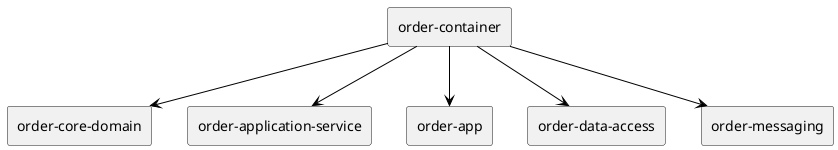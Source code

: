 @startuml
skinparam defaultTextAlignment center
skinparam rectangle {
  BackgroundColor<<optional>> beige
  BackgroundColor<<test>> lightGreen
  BackgroundColor<<runtime>> lightBlue
  BackgroundColor<<provided>> lightGray
}
rectangle "order-container" as com_food_order_order_container_jar
rectangle "order-core-domain" as com_food_order_order_core_domain_jar
rectangle "order-application-service" as com_food_order_order_application_service_jar
rectangle "order-app" as com_food_order_order_app_jar
rectangle "order-data-access" as com_food_order_order_data_access_jar
rectangle "order-messaging" as com_food_order_order_messaging_jar
com_food_order_order_container_jar -[#000000]-> com_food_order_order_core_domain_jar
com_food_order_order_container_jar -[#000000]-> com_food_order_order_application_service_jar
com_food_order_order_container_jar -[#000000]-> com_food_order_order_app_jar
com_food_order_order_container_jar -[#000000]-> com_food_order_order_data_access_jar
com_food_order_order_container_jar -[#000000]-> com_food_order_order_messaging_jar
@enduml